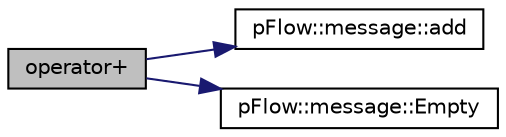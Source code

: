 digraph "operator+"
{
 // LATEX_PDF_SIZE
  edge [fontname="Helvetica",fontsize="10",labelfontname="Helvetica",labelfontsize="10"];
  node [fontname="Helvetica",fontsize="10",shape=record];
  rankdir="LR";
  Node1 [label="operator+",height=0.2,width=0.4,color="black", fillcolor="grey75", style="filled", fontcolor="black",tooltip=" "];
  Node1 -> Node2 [color="midnightblue",fontsize="10",style="solid",fontname="Helvetica"];
  Node2 [label="pFlow::message::add",height=0.2,width=0.4,color="black", fillcolor="white", style="filled",URL="$classpFlow_1_1message.html#a99e3e42bc3634a534c9444dde842fb8d",tooltip=" "];
  Node1 -> Node3 [color="midnightblue",fontsize="10",style="solid",fontname="Helvetica"];
  Node3 [label="pFlow::message::Empty",height=0.2,width=0.4,color="black", fillcolor="white", style="filled",URL="$classpFlow_1_1message.html#ad7e1db371f99eb1a03325389e0ee8097",tooltip=" "];
}
